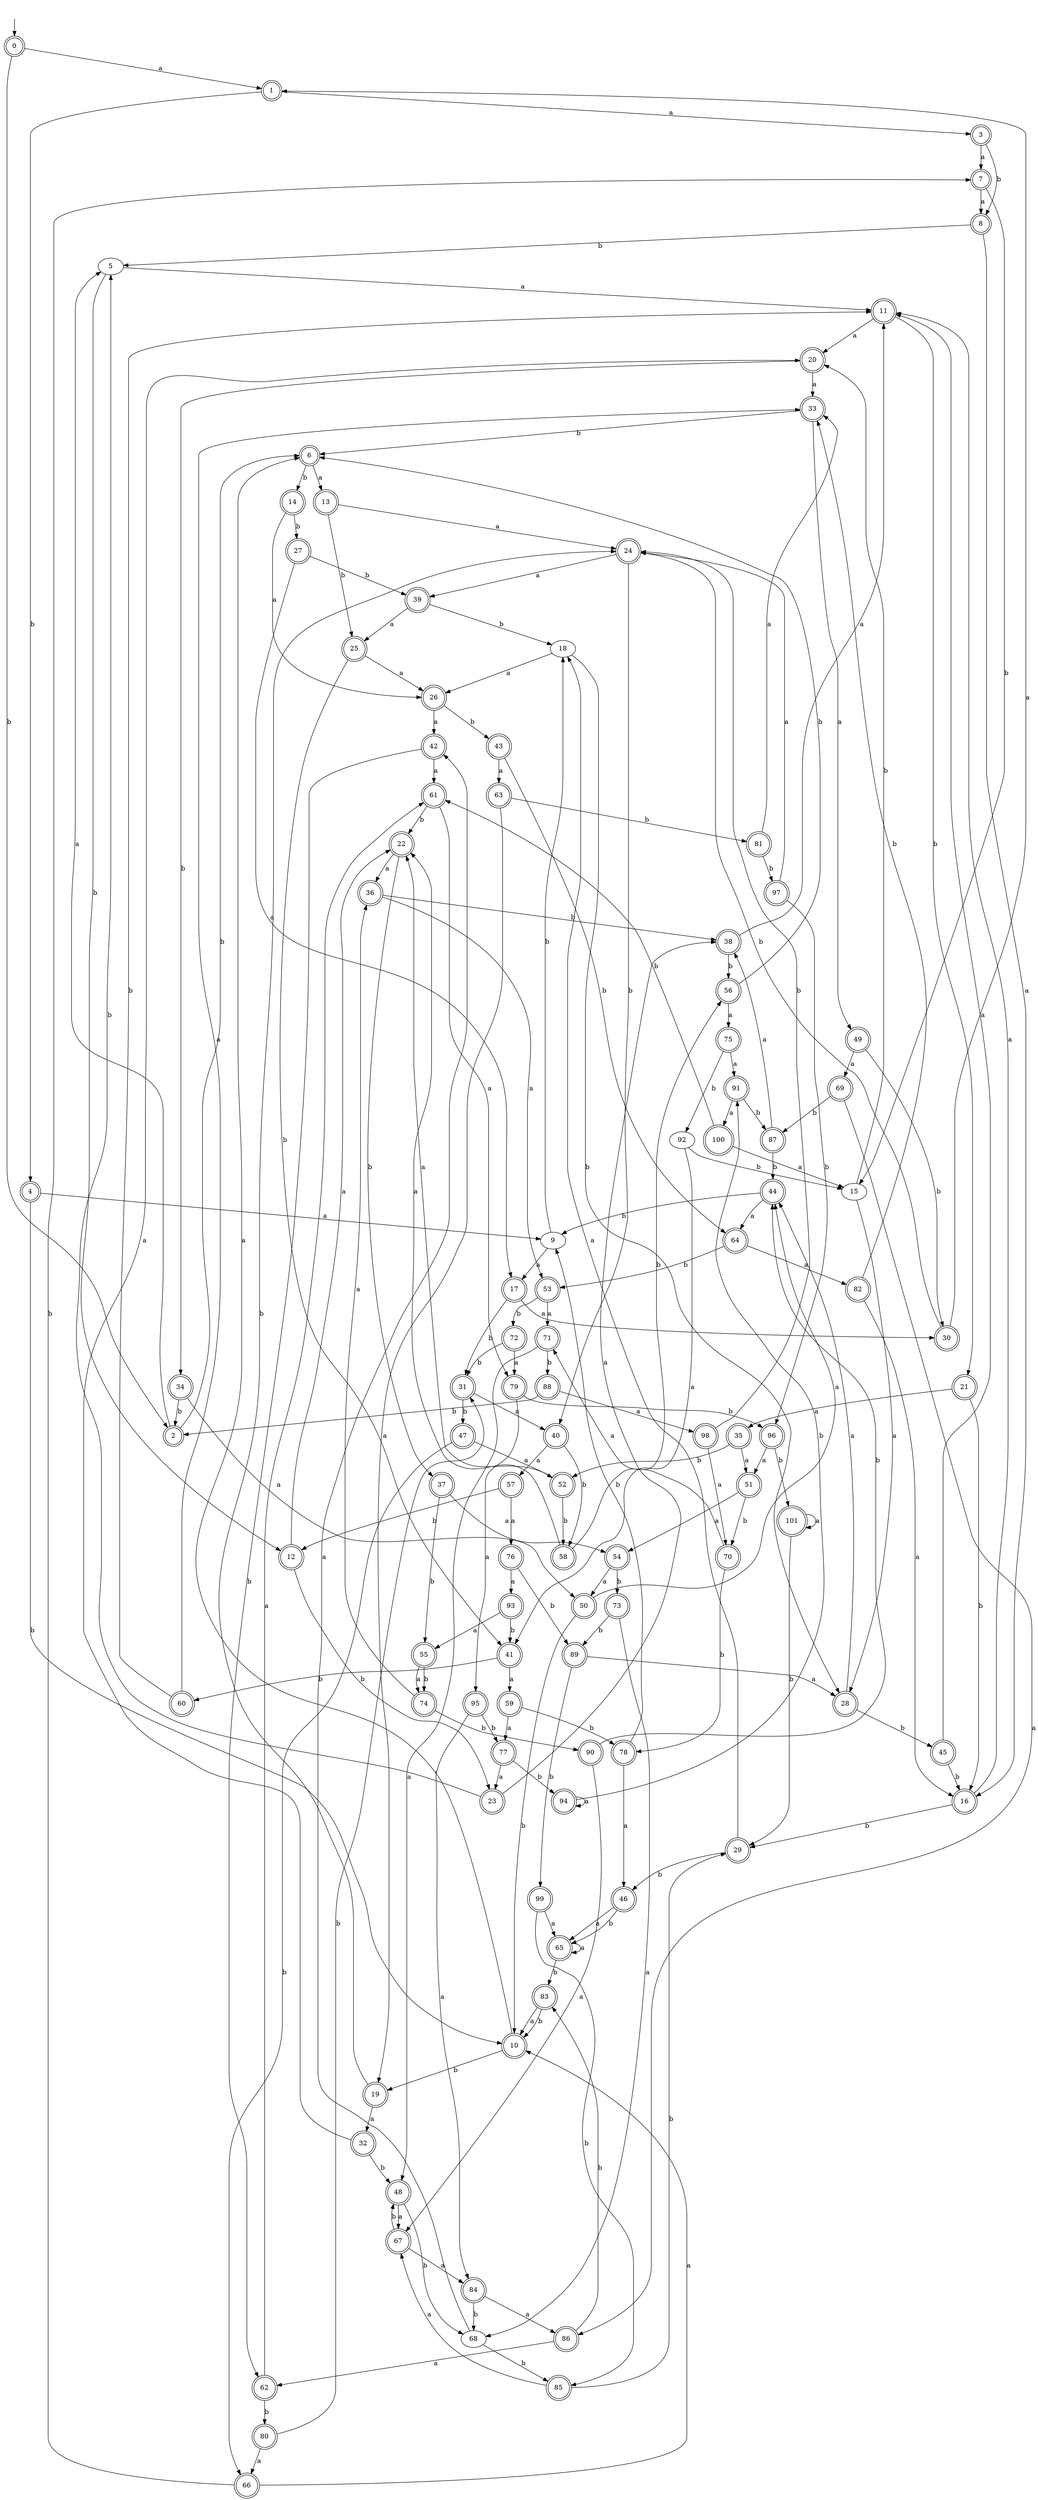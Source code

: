 digraph RandomDFA {
  __start0 [label="", shape=none];
  __start0 -> 0 [label=""];
  0 [shape=circle] [shape=doublecircle]
  0 -> 1 [label="a"]
  0 -> 2 [label="b"]
  1 [shape=doublecircle]
  1 -> 3 [label="a"]
  1 -> 4 [label="b"]
  2 [shape=doublecircle]
  2 -> 5 [label="a"]
  2 -> 6 [label="b"]
  3 [shape=doublecircle]
  3 -> 7 [label="a"]
  3 -> 8 [label="b"]
  4 [shape=doublecircle]
  4 -> 9 [label="a"]
  4 -> 10 [label="b"]
  5
  5 -> 11 [label="a"]
  5 -> 12 [label="b"]
  6 [shape=doublecircle]
  6 -> 13 [label="a"]
  6 -> 14 [label="b"]
  7 [shape=doublecircle]
  7 -> 8 [label="a"]
  7 -> 15 [label="b"]
  8 [shape=doublecircle]
  8 -> 16 [label="a"]
  8 -> 5 [label="b"]
  9
  9 -> 17 [label="a"]
  9 -> 18 [label="b"]
  10 [shape=doublecircle]
  10 -> 6 [label="a"]
  10 -> 19 [label="b"]
  11 [shape=doublecircle]
  11 -> 20 [label="a"]
  11 -> 21 [label="b"]
  12 [shape=doublecircle]
  12 -> 22 [label="a"]
  12 -> 23 [label="b"]
  13 [shape=doublecircle]
  13 -> 24 [label="a"]
  13 -> 25 [label="b"]
  14 [shape=doublecircle]
  14 -> 26 [label="a"]
  14 -> 27 [label="b"]
  15
  15 -> 28 [label="a"]
  15 -> 20 [label="b"]
  16 [shape=doublecircle]
  16 -> 11 [label="a"]
  16 -> 29 [label="b"]
  17 [shape=doublecircle]
  17 -> 30 [label="a"]
  17 -> 31 [label="b"]
  18
  18 -> 26 [label="a"]
  18 -> 28 [label="b"]
  19 [shape=doublecircle]
  19 -> 32 [label="a"]
  19 -> 24 [label="b"]
  20 [shape=doublecircle]
  20 -> 33 [label="a"]
  20 -> 34 [label="b"]
  21 [shape=doublecircle]
  21 -> 35 [label="a"]
  21 -> 16 [label="b"]
  22 [shape=doublecircle]
  22 -> 36 [label="a"]
  22 -> 37 [label="b"]
  23 [shape=doublecircle]
  23 -> 38 [label="a"]
  23 -> 5 [label="b"]
  24 [shape=doublecircle]
  24 -> 39 [label="a"]
  24 -> 40 [label="b"]
  25 [shape=doublecircle]
  25 -> 26 [label="a"]
  25 -> 41 [label="b"]
  26 [shape=doublecircle]
  26 -> 42 [label="a"]
  26 -> 43 [label="b"]
  27 [shape=doublecircle]
  27 -> 17 [label="a"]
  27 -> 39 [label="b"]
  28 [shape=doublecircle]
  28 -> 44 [label="a"]
  28 -> 45 [label="b"]
  29 [shape=doublecircle]
  29 -> 18 [label="a"]
  29 -> 46 [label="b"]
  30 [shape=doublecircle]
  30 -> 1 [label="a"]
  30 -> 24 [label="b"]
  31 [shape=doublecircle]
  31 -> 40 [label="a"]
  31 -> 47 [label="b"]
  32 [shape=doublecircle]
  32 -> 20 [label="a"]
  32 -> 48 [label="b"]
  33 [shape=doublecircle]
  33 -> 49 [label="a"]
  33 -> 6 [label="b"]
  34 [shape=doublecircle]
  34 -> 50 [label="a"]
  34 -> 2 [label="b"]
  35 [shape=doublecircle]
  35 -> 51 [label="a"]
  35 -> 52 [label="b"]
  36 [shape=doublecircle]
  36 -> 53 [label="a"]
  36 -> 38 [label="b"]
  37 [shape=doublecircle]
  37 -> 54 [label="a"]
  37 -> 55 [label="b"]
  38 [shape=doublecircle]
  38 -> 11 [label="a"]
  38 -> 56 [label="b"]
  39 [shape=doublecircle]
  39 -> 25 [label="a"]
  39 -> 18 [label="b"]
  40 [shape=doublecircle]
  40 -> 57 [label="a"]
  40 -> 58 [label="b"]
  41 [shape=doublecircle]
  41 -> 59 [label="a"]
  41 -> 60 [label="b"]
  42 [shape=doublecircle]
  42 -> 61 [label="a"]
  42 -> 62 [label="b"]
  43 [shape=doublecircle]
  43 -> 63 [label="a"]
  43 -> 64 [label="b"]
  44 [shape=doublecircle]
  44 -> 64 [label="a"]
  44 -> 9 [label="b"]
  45 [shape=doublecircle]
  45 -> 11 [label="a"]
  45 -> 16 [label="b"]
  46 [shape=doublecircle]
  46 -> 65 [label="a"]
  46 -> 65 [label="b"]
  47 [shape=doublecircle]
  47 -> 52 [label="a"]
  47 -> 66 [label="b"]
  48 [shape=doublecircle]
  48 -> 67 [label="a"]
  48 -> 68 [label="b"]
  49 [shape=doublecircle]
  49 -> 69 [label="a"]
  49 -> 30 [label="b"]
  50 [shape=doublecircle]
  50 -> 44 [label="a"]
  50 -> 10 [label="b"]
  51 [shape=doublecircle]
  51 -> 54 [label="a"]
  51 -> 70 [label="b"]
  52 [shape=doublecircle]
  52 -> 22 [label="a"]
  52 -> 58 [label="b"]
  53 [shape=doublecircle]
  53 -> 71 [label="a"]
  53 -> 72 [label="b"]
  54 [shape=doublecircle]
  54 -> 50 [label="a"]
  54 -> 73 [label="b"]
  55 [shape=doublecircle]
  55 -> 74 [label="a"]
  55 -> 74 [label="b"]
  56 [shape=doublecircle]
  56 -> 75 [label="a"]
  56 -> 6 [label="b"]
  57 [shape=doublecircle]
  57 -> 76 [label="a"]
  57 -> 12 [label="b"]
  58 [shape=doublecircle]
  58 -> 22 [label="a"]
  58 -> 56 [label="b"]
  59 [shape=doublecircle]
  59 -> 77 [label="a"]
  59 -> 78 [label="b"]
  60 [shape=doublecircle]
  60 -> 33 [label="a"]
  60 -> 11 [label="b"]
  61 [shape=doublecircle]
  61 -> 79 [label="a"]
  61 -> 22 [label="b"]
  62 [shape=doublecircle]
  62 -> 61 [label="a"]
  62 -> 80 [label="b"]
  63 [shape=doublecircle]
  63 -> 19 [label="a"]
  63 -> 81 [label="b"]
  64 [shape=doublecircle]
  64 -> 82 [label="a"]
  64 -> 53 [label="b"]
  65 [shape=doublecircle]
  65 -> 65 [label="a"]
  65 -> 83 [label="b"]
  66 [shape=doublecircle]
  66 -> 10 [label="a"]
  66 -> 7 [label="b"]
  67 [shape=doublecircle]
  67 -> 84 [label="a"]
  67 -> 48 [label="b"]
  68
  68 -> 42 [label="a"]
  68 -> 85 [label="b"]
  69 [shape=doublecircle]
  69 -> 86 [label="a"]
  69 -> 87 [label="b"]
  70 [shape=doublecircle]
  70 -> 71 [label="a"]
  70 -> 78 [label="b"]
  71 [shape=doublecircle]
  71 -> 48 [label="a"]
  71 -> 88 [label="b"]
  72 [shape=doublecircle]
  72 -> 79 [label="a"]
  72 -> 31 [label="b"]
  73 [shape=doublecircle]
  73 -> 68 [label="a"]
  73 -> 89 [label="b"]
  74 [shape=doublecircle]
  74 -> 36 [label="a"]
  74 -> 90 [label="b"]
  75 [shape=doublecircle]
  75 -> 91 [label="a"]
  75 -> 92 [label="b"]
  76 [shape=doublecircle]
  76 -> 93 [label="a"]
  76 -> 89 [label="b"]
  77 [shape=doublecircle]
  77 -> 23 [label="a"]
  77 -> 94 [label="b"]
  78 [shape=doublecircle]
  78 -> 46 [label="a"]
  78 -> 9 [label="b"]
  79 [shape=doublecircle]
  79 -> 95 [label="a"]
  79 -> 96 [label="b"]
  80 [shape=doublecircle]
  80 -> 66 [label="a"]
  80 -> 31 [label="b"]
  81 [shape=doublecircle]
  81 -> 33 [label="a"]
  81 -> 97 [label="b"]
  82 [shape=doublecircle]
  82 -> 16 [label="a"]
  82 -> 33 [label="b"]
  83 [shape=doublecircle]
  83 -> 10 [label="a"]
  83 -> 10 [label="b"]
  84 [shape=doublecircle]
  84 -> 86 [label="a"]
  84 -> 68 [label="b"]
  85 [shape=doublecircle]
  85 -> 67 [label="a"]
  85 -> 29 [label="b"]
  86 [shape=doublecircle]
  86 -> 62 [label="a"]
  86 -> 83 [label="b"]
  87 [shape=doublecircle]
  87 -> 38 [label="a"]
  87 -> 44 [label="b"]
  88 [shape=doublecircle]
  88 -> 98 [label="a"]
  88 -> 2 [label="b"]
  89 [shape=doublecircle]
  89 -> 28 [label="a"]
  89 -> 99 [label="b"]
  90 [shape=doublecircle]
  90 -> 67 [label="a"]
  90 -> 44 [label="b"]
  91 [shape=doublecircle]
  91 -> 100 [label="a"]
  91 -> 87 [label="b"]
  92
  92 -> 41 [label="a"]
  92 -> 15 [label="b"]
  93 [shape=doublecircle]
  93 -> 55 [label="a"]
  93 -> 41 [label="b"]
  94 [shape=doublecircle]
  94 -> 94 [label="a"]
  94 -> 91 [label="b"]
  95 [shape=doublecircle]
  95 -> 84 [label="a"]
  95 -> 77 [label="b"]
  96 [shape=doublecircle]
  96 -> 51 [label="a"]
  96 -> 101 [label="b"]
  97 [shape=doublecircle]
  97 -> 24 [label="a"]
  97 -> 96 [label="b"]
  98 [shape=doublecircle]
  98 -> 70 [label="a"]
  98 -> 24 [label="b"]
  99 [shape=doublecircle]
  99 -> 65 [label="a"]
  99 -> 85 [label="b"]
  100 [shape=doublecircle]
  100 -> 15 [label="a"]
  100 -> 61 [label="b"]
  101 [shape=doublecircle]
  101 -> 101 [label="a"]
  101 -> 29 [label="b"]
}
